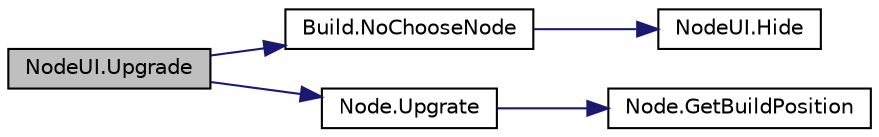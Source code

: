 digraph "NodeUI.Upgrade"
{
 // LATEX_PDF_SIZE
  edge [fontname="Helvetica",fontsize="10",labelfontname="Helvetica",labelfontsize="10"];
  node [fontname="Helvetica",fontsize="10",shape=record];
  rankdir="LR";
  Node1 [label="NodeUI.Upgrade",height=0.2,width=0.4,color="black", fillcolor="grey75", style="filled", fontcolor="black",tooltip="Кнопка для улучшения"];
  Node1 -> Node2 [color="midnightblue",fontsize="10",style="solid",fontname="Helvetica"];
  Node2 [label="Build.NoChooseNode",height=0.2,width=0.4,color="black", fillcolor="white", style="filled",URL="$class_build.html#aeae6c6f630f056513c6aba8bbbc8f6d8",tooltip="Функция отмены выбора поля игры"];
  Node2 -> Node3 [color="midnightblue",fontsize="10",style="solid",fontname="Helvetica"];
  Node3 [label="NodeUI.Hide",height=0.2,width=0.4,color="black", fillcolor="white", style="filled",URL="$class_node_u_i.html#aa5077f5b0ae947b814e19ee9b17a2817",tooltip="Функция для снятия панели"];
  Node1 -> Node4 [color="midnightblue",fontsize="10",style="solid",fontname="Helvetica"];
  Node4 [label="Node.Upgrate",height=0.2,width=0.4,color="black", fillcolor="white", style="filled",URL="$class_node.html#a9a7da266ac5094bbff1e56eaadd8b786",tooltip="Функция улучшения башни"];
  Node4 -> Node5 [color="midnightblue",fontsize="10",style="solid",fontname="Helvetica"];
  Node5 [label="Node.GetBuildPosition",height=0.2,width=0.4,color="black", fillcolor="white", style="filled",URL="$class_node.html#afa0fce3455cabf190ff038f3b677a723",tooltip=" "];
}
